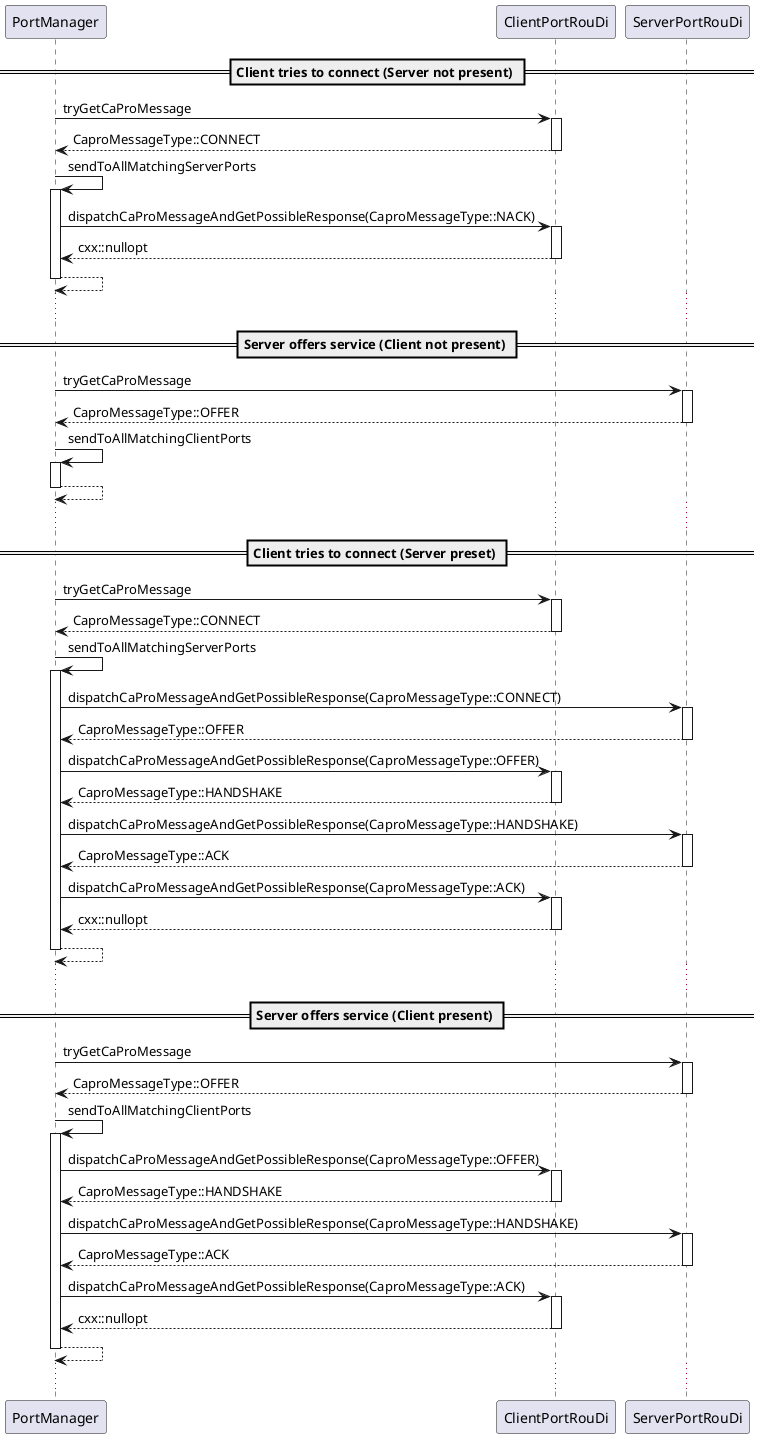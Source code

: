 @startuml

== Client tries to connect (Server not present) ==

PortManager -> ClientPortRouDi ++ : tryGetCaProMessage
return CaproMessageType::CONNECT

PortManager -> PortManager ++ : sendToAllMatchingServerPorts

PortManager -> ClientPortRouDi ++ : dispatchCaProMessageAndGetPossibleResponse(CaproMessageType::NACK)
return cxx::nullopt

return

...

== Server offers service (Client not present) ==

PortManager -> ServerPortRouDi ++ : tryGetCaProMessage
return CaproMessageType::OFFER

PortManager -> PortManager ++ : sendToAllMatchingClientPorts

return

...

== Client tries to connect (Server preset) ==

PortManager -> ClientPortRouDi ++ : tryGetCaProMessage
return CaproMessageType::CONNECT

PortManager -> PortManager ++ : sendToAllMatchingServerPorts

PortManager -> ServerPortRouDi ++ : dispatchCaProMessageAndGetPossibleResponse(CaproMessageType::CONNECT)
return CaproMessageType::OFFER

PortManager -> ClientPortRouDi ++ : dispatchCaProMessageAndGetPossibleResponse(CaproMessageType::OFFER)
return CaproMessageType::HANDSHAKE

PortManager -> ServerPortRouDi ++ : dispatchCaProMessageAndGetPossibleResponse(CaproMessageType::HANDSHAKE)
return CaproMessageType::ACK

PortManager -> ClientPortRouDi ++ : dispatchCaProMessageAndGetPossibleResponse(CaproMessageType::ACK)
return cxx::nullopt

return

...

== Server offers service (Client present) ==

PortManager -> ServerPortRouDi ++ : tryGetCaProMessage
return CaproMessageType::OFFER

PortManager -> PortManager ++ : sendToAllMatchingClientPorts

PortManager -> ClientPortRouDi ++ : dispatchCaProMessageAndGetPossibleResponse(CaproMessageType::OFFER)
return CaproMessageType::HANDSHAKE

PortManager -> ServerPortRouDi ++ : dispatchCaProMessageAndGetPossibleResponse(CaproMessageType::HANDSHAKE)
return CaproMessageType::ACK

PortManager -> ClientPortRouDi ++ : dispatchCaProMessageAndGetPossibleResponse(CaproMessageType::ACK)
return cxx::nullopt

return

...

@enduml

